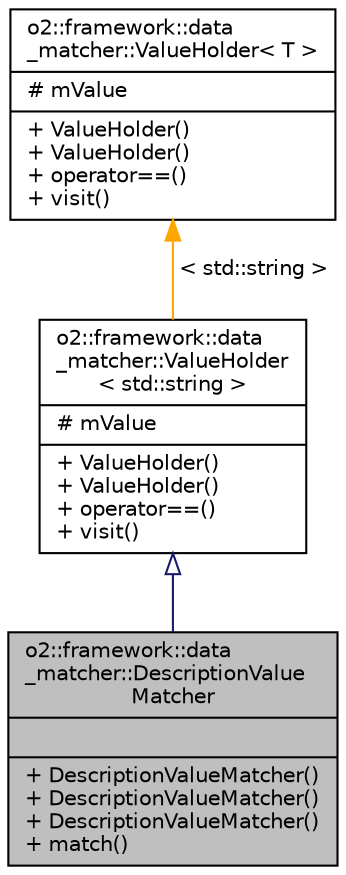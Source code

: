 digraph "o2::framework::data_matcher::DescriptionValueMatcher"
{
 // INTERACTIVE_SVG=YES
  bgcolor="transparent";
  edge [fontname="Helvetica",fontsize="10",labelfontname="Helvetica",labelfontsize="10"];
  node [fontname="Helvetica",fontsize="10",shape=record];
  Node0 [label="{o2::framework::data\l_matcher::DescriptionValue\lMatcher\n||+ DescriptionValueMatcher()\l+ DescriptionValueMatcher()\l+ DescriptionValueMatcher()\l+ match()\l}",height=0.2,width=0.4,color="black", fillcolor="grey75", style="filled", fontcolor="black"];
  Node1 -> Node0 [dir="back",color="midnightblue",fontsize="10",style="solid",arrowtail="onormal",fontname="Helvetica"];
  Node1 [label="{o2::framework::data\l_matcher::ValueHolder\l\< std::string \>\n|# mValue\l|+ ValueHolder()\l+ ValueHolder()\l+ operator==()\l+ visit()\l}",height=0.2,width=0.4,color="black",URL="$dc/d72/classo2_1_1framework_1_1data__matcher_1_1ValueHolder.html"];
  Node2 -> Node1 [dir="back",color="orange",fontsize="10",style="solid",label=" \< std::string \>" ,fontname="Helvetica"];
  Node2 [label="{o2::framework::data\l_matcher::ValueHolder\< T \>\n|# mValue\l|+ ValueHolder()\l+ ValueHolder()\l+ operator==()\l+ visit()\l}",height=0.2,width=0.4,color="black",URL="$dc/d72/classo2_1_1framework_1_1data__matcher_1_1ValueHolder.html"];
}
